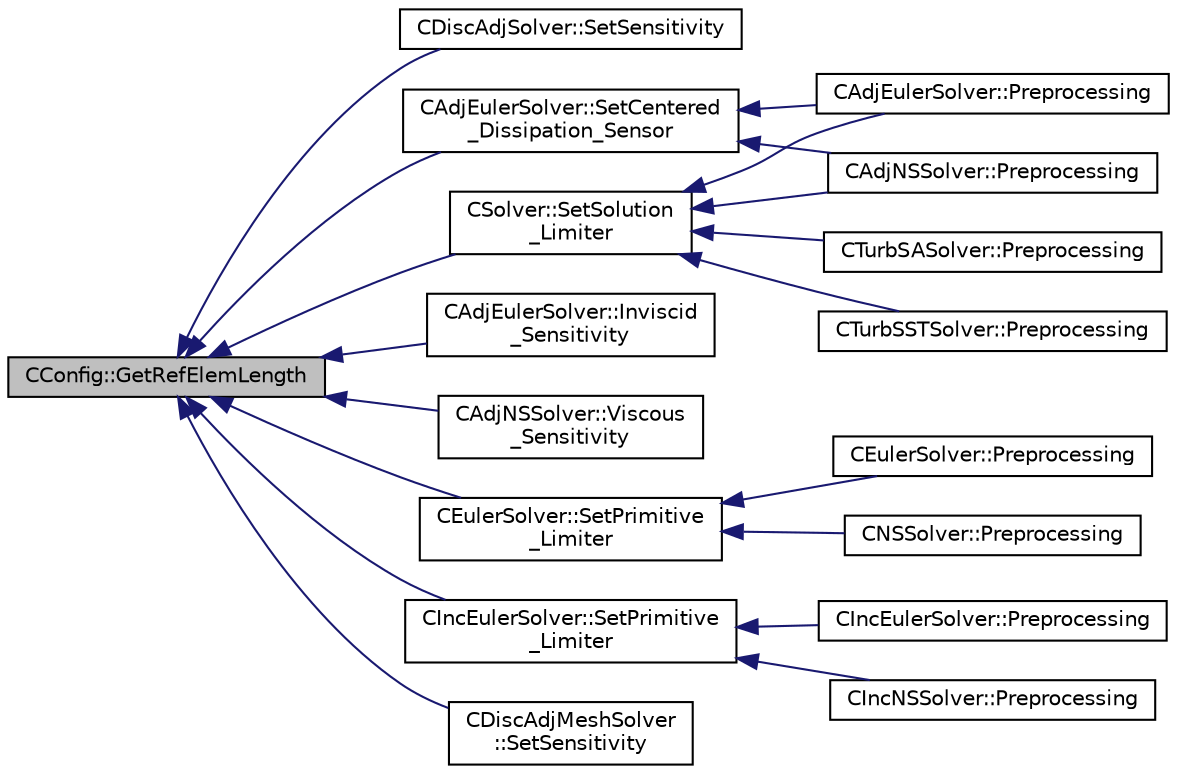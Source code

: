 digraph "CConfig::GetRefElemLength"
{
  edge [fontname="Helvetica",fontsize="10",labelfontname="Helvetica",labelfontsize="10"];
  node [fontname="Helvetica",fontsize="10",shape=record];
  rankdir="LR";
  Node10844 [label="CConfig::GetRefElemLength",height=0.2,width=0.4,color="black", fillcolor="grey75", style="filled", fontcolor="black"];
  Node10844 -> Node10845 [dir="back",color="midnightblue",fontsize="10",style="solid",fontname="Helvetica"];
  Node10845 [label="CDiscAdjSolver::SetSensitivity",height=0.2,width=0.4,color="black", fillcolor="white", style="filled",URL="$class_c_disc_adj_solver.html#a4ebcf3eed43458a8960948210dc7444f",tooltip="Extract and set the geometrical sensitivity. "];
  Node10844 -> Node10846 [dir="back",color="midnightblue",fontsize="10",style="solid",fontname="Helvetica"];
  Node10846 [label="CAdjEulerSolver::SetCentered\l_Dissipation_Sensor",height=0.2,width=0.4,color="black", fillcolor="white", style="filled",URL="$class_c_adj_euler_solver.html#af1b72ed76900f821d2f51942cb4252db",tooltip="Compute the sensor for higher order dissipation control in rotating problems. "];
  Node10846 -> Node10847 [dir="back",color="midnightblue",fontsize="10",style="solid",fontname="Helvetica"];
  Node10847 [label="CAdjEulerSolver::Preprocessing",height=0.2,width=0.4,color="black", fillcolor="white", style="filled",URL="$class_c_adj_euler_solver.html#a4ae0ed840dc8335fd921399625ba794f",tooltip="Initialize the residual vectors. "];
  Node10846 -> Node10848 [dir="back",color="midnightblue",fontsize="10",style="solid",fontname="Helvetica"];
  Node10848 [label="CAdjNSSolver::Preprocessing",height=0.2,width=0.4,color="black", fillcolor="white", style="filled",URL="$class_c_adj_n_s_solver.html#ac16dab76e2c1d86bc7d70ca9f41fd668",tooltip="Restart residual and compute gradients. "];
  Node10844 -> Node10849 [dir="back",color="midnightblue",fontsize="10",style="solid",fontname="Helvetica"];
  Node10849 [label="CAdjEulerSolver::Inviscid\l_Sensitivity",height=0.2,width=0.4,color="black", fillcolor="white", style="filled",URL="$class_c_adj_euler_solver.html#a35fcc75148b249c56e3625ba23196856",tooltip="Compute the inviscid sensitivity of the functional. "];
  Node10844 -> Node10850 [dir="back",color="midnightblue",fontsize="10",style="solid",fontname="Helvetica"];
  Node10850 [label="CAdjNSSolver::Viscous\l_Sensitivity",height=0.2,width=0.4,color="black", fillcolor="white", style="filled",URL="$class_c_adj_n_s_solver.html#ab05613f9de871991f55c2e1f12eac8dd",tooltip="Compute the viscous sensitivity of the functional. "];
  Node10844 -> Node10851 [dir="back",color="midnightblue",fontsize="10",style="solid",fontname="Helvetica"];
  Node10851 [label="CEulerSolver::SetPrimitive\l_Limiter",height=0.2,width=0.4,color="black", fillcolor="white", style="filled",URL="$class_c_euler_solver.html#a43004a7f0fad7a6d1f435144710bf13e",tooltip="Compute the limiter of the primitive variables. "];
  Node10851 -> Node10852 [dir="back",color="midnightblue",fontsize="10",style="solid",fontname="Helvetica"];
  Node10852 [label="CEulerSolver::Preprocessing",height=0.2,width=0.4,color="black", fillcolor="white", style="filled",URL="$class_c_euler_solver.html#a8b89e1bfce33284c2d8f5f00f82f3f3f",tooltip="Compute primitive variables and their gradients. "];
  Node10851 -> Node10853 [dir="back",color="midnightblue",fontsize="10",style="solid",fontname="Helvetica"];
  Node10853 [label="CNSSolver::Preprocessing",height=0.2,width=0.4,color="black", fillcolor="white", style="filled",URL="$class_c_n_s_solver.html#a028c83d18cf8520dff2f9628d8a04e4b",tooltip="Restart residual and compute gradients. "];
  Node10844 -> Node10854 [dir="back",color="midnightblue",fontsize="10",style="solid",fontname="Helvetica"];
  Node10854 [label="CIncEulerSolver::SetPrimitive\l_Limiter",height=0.2,width=0.4,color="black", fillcolor="white", style="filled",URL="$class_c_inc_euler_solver.html#a00bd56828c4e41ec3ff1e8753cb320ec",tooltip="Compute the limiter of the primitive variables. "];
  Node10854 -> Node10855 [dir="back",color="midnightblue",fontsize="10",style="solid",fontname="Helvetica"];
  Node10855 [label="CIncEulerSolver::Preprocessing",height=0.2,width=0.4,color="black", fillcolor="white", style="filled",URL="$class_c_inc_euler_solver.html#aabd902b10cc9b41b6b2c406efba0ac41",tooltip="Compute primitive variables and their gradients. "];
  Node10854 -> Node10856 [dir="back",color="midnightblue",fontsize="10",style="solid",fontname="Helvetica"];
  Node10856 [label="CIncNSSolver::Preprocessing",height=0.2,width=0.4,color="black", fillcolor="white", style="filled",URL="$class_c_inc_n_s_solver.html#ae84f6e86313acd1da80c505b4eab81e5",tooltip="Restart residual and compute gradients. "];
  Node10844 -> Node10857 [dir="back",color="midnightblue",fontsize="10",style="solid",fontname="Helvetica"];
  Node10857 [label="CSolver::SetSolution\l_Limiter",height=0.2,width=0.4,color="black", fillcolor="white", style="filled",URL="$class_c_solver.html#a641e9c59698ab9c7c2fb91107ad70d77",tooltip="Compute slope limiter. "];
  Node10857 -> Node10847 [dir="back",color="midnightblue",fontsize="10",style="solid",fontname="Helvetica"];
  Node10857 -> Node10848 [dir="back",color="midnightblue",fontsize="10",style="solid",fontname="Helvetica"];
  Node10857 -> Node10858 [dir="back",color="midnightblue",fontsize="10",style="solid",fontname="Helvetica"];
  Node10858 [label="CTurbSASolver::Preprocessing",height=0.2,width=0.4,color="black", fillcolor="white", style="filled",URL="$class_c_turb_s_a_solver.html#a225518dc5f0ca6ed894add826aaa16ea",tooltip="Restart residual and compute gradients. "];
  Node10857 -> Node10859 [dir="back",color="midnightblue",fontsize="10",style="solid",fontname="Helvetica"];
  Node10859 [label="CTurbSSTSolver::Preprocessing",height=0.2,width=0.4,color="black", fillcolor="white", style="filled",URL="$class_c_turb_s_s_t_solver.html#a653cf05307f24374fda6f523ce3130bf",tooltip="Restart residual and compute gradients. "];
  Node10844 -> Node10860 [dir="back",color="midnightblue",fontsize="10",style="solid",fontname="Helvetica"];
  Node10860 [label="CDiscAdjMeshSolver\l::SetSensitivity",height=0.2,width=0.4,color="black", fillcolor="white", style="filled",URL="$class_c_disc_adj_mesh_solver.html#af4974e3eef0efa3bbfeba565a051a179",tooltip="Extract and set the geometrical sensitivity. "];
}
